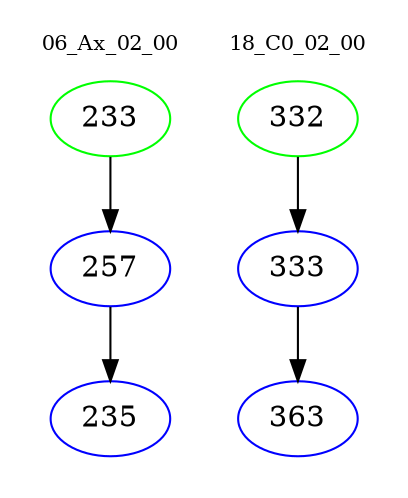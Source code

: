 digraph{
subgraph cluster_0 {
color = white
label = "06_Ax_02_00";
fontsize=10;
T0_233 [label="233", color="green"]
T0_233 -> T0_257 [color="black"]
T0_257 [label="257", color="blue"]
T0_257 -> T0_235 [color="black"]
T0_235 [label="235", color="blue"]
}
subgraph cluster_1 {
color = white
label = "18_C0_02_00";
fontsize=10;
T1_332 [label="332", color="green"]
T1_332 -> T1_333 [color="black"]
T1_333 [label="333", color="blue"]
T1_333 -> T1_363 [color="black"]
T1_363 [label="363", color="blue"]
}
}
